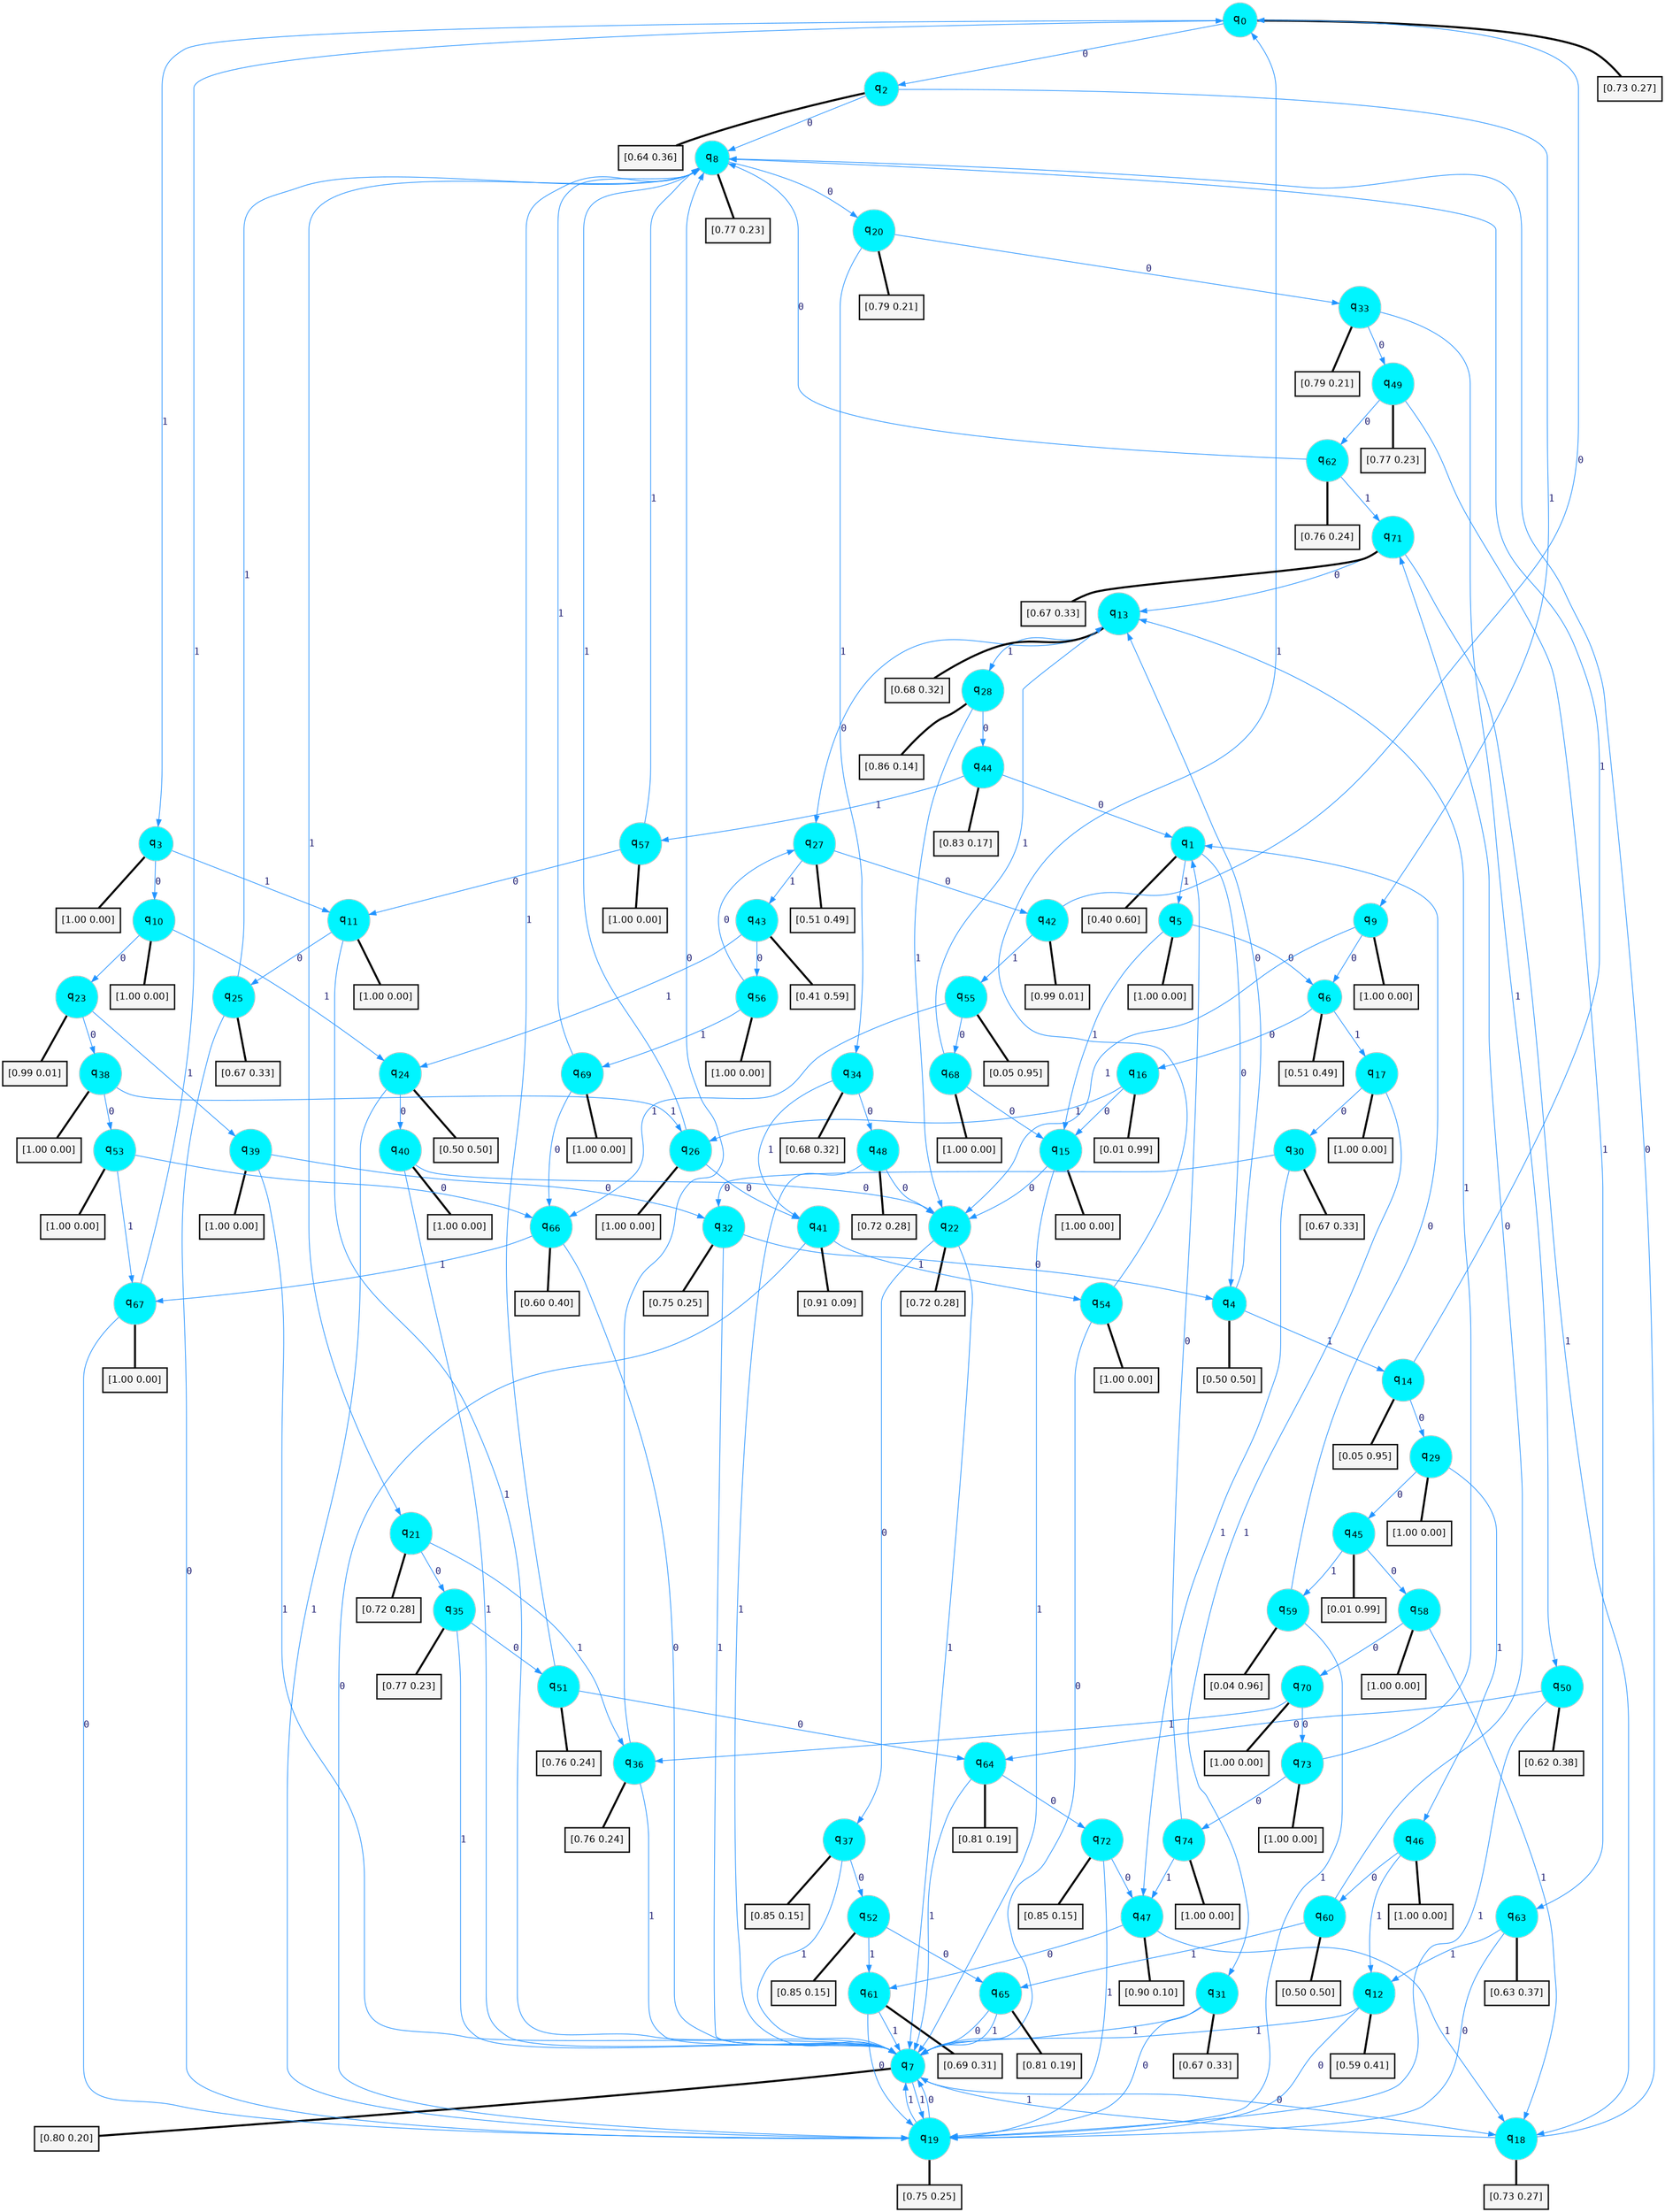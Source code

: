 digraph G {
graph [
bgcolor=transparent, dpi=300, rankdir=TD, size="40,25"];
node [
color=gray, fillcolor=turquoise1, fontcolor=black, fontname=Helvetica, fontsize=16, fontweight=bold, shape=circle, style=filled];
edge [
arrowsize=1, color=dodgerblue1, fontcolor=midnightblue, fontname=courier, fontweight=bold, penwidth=1, style=solid, weight=20];
0[label=<q<SUB>0</SUB>>];
1[label=<q<SUB>1</SUB>>];
2[label=<q<SUB>2</SUB>>];
3[label=<q<SUB>3</SUB>>];
4[label=<q<SUB>4</SUB>>];
5[label=<q<SUB>5</SUB>>];
6[label=<q<SUB>6</SUB>>];
7[label=<q<SUB>7</SUB>>];
8[label=<q<SUB>8</SUB>>];
9[label=<q<SUB>9</SUB>>];
10[label=<q<SUB>10</SUB>>];
11[label=<q<SUB>11</SUB>>];
12[label=<q<SUB>12</SUB>>];
13[label=<q<SUB>13</SUB>>];
14[label=<q<SUB>14</SUB>>];
15[label=<q<SUB>15</SUB>>];
16[label=<q<SUB>16</SUB>>];
17[label=<q<SUB>17</SUB>>];
18[label=<q<SUB>18</SUB>>];
19[label=<q<SUB>19</SUB>>];
20[label=<q<SUB>20</SUB>>];
21[label=<q<SUB>21</SUB>>];
22[label=<q<SUB>22</SUB>>];
23[label=<q<SUB>23</SUB>>];
24[label=<q<SUB>24</SUB>>];
25[label=<q<SUB>25</SUB>>];
26[label=<q<SUB>26</SUB>>];
27[label=<q<SUB>27</SUB>>];
28[label=<q<SUB>28</SUB>>];
29[label=<q<SUB>29</SUB>>];
30[label=<q<SUB>30</SUB>>];
31[label=<q<SUB>31</SUB>>];
32[label=<q<SUB>32</SUB>>];
33[label=<q<SUB>33</SUB>>];
34[label=<q<SUB>34</SUB>>];
35[label=<q<SUB>35</SUB>>];
36[label=<q<SUB>36</SUB>>];
37[label=<q<SUB>37</SUB>>];
38[label=<q<SUB>38</SUB>>];
39[label=<q<SUB>39</SUB>>];
40[label=<q<SUB>40</SUB>>];
41[label=<q<SUB>41</SUB>>];
42[label=<q<SUB>42</SUB>>];
43[label=<q<SUB>43</SUB>>];
44[label=<q<SUB>44</SUB>>];
45[label=<q<SUB>45</SUB>>];
46[label=<q<SUB>46</SUB>>];
47[label=<q<SUB>47</SUB>>];
48[label=<q<SUB>48</SUB>>];
49[label=<q<SUB>49</SUB>>];
50[label=<q<SUB>50</SUB>>];
51[label=<q<SUB>51</SUB>>];
52[label=<q<SUB>52</SUB>>];
53[label=<q<SUB>53</SUB>>];
54[label=<q<SUB>54</SUB>>];
55[label=<q<SUB>55</SUB>>];
56[label=<q<SUB>56</SUB>>];
57[label=<q<SUB>57</SUB>>];
58[label=<q<SUB>58</SUB>>];
59[label=<q<SUB>59</SUB>>];
60[label=<q<SUB>60</SUB>>];
61[label=<q<SUB>61</SUB>>];
62[label=<q<SUB>62</SUB>>];
63[label=<q<SUB>63</SUB>>];
64[label=<q<SUB>64</SUB>>];
65[label=<q<SUB>65</SUB>>];
66[label=<q<SUB>66</SUB>>];
67[label=<q<SUB>67</SUB>>];
68[label=<q<SUB>68</SUB>>];
69[label=<q<SUB>69</SUB>>];
70[label=<q<SUB>70</SUB>>];
71[label=<q<SUB>71</SUB>>];
72[label=<q<SUB>72</SUB>>];
73[label=<q<SUB>73</SUB>>];
74[label=<q<SUB>74</SUB>>];
75[label="[0.73 0.27]", shape=box,fontcolor=black, fontname=Helvetica, fontsize=14, penwidth=2, fillcolor=whitesmoke,color=black];
76[label="[0.40 0.60]", shape=box,fontcolor=black, fontname=Helvetica, fontsize=14, penwidth=2, fillcolor=whitesmoke,color=black];
77[label="[0.64 0.36]", shape=box,fontcolor=black, fontname=Helvetica, fontsize=14, penwidth=2, fillcolor=whitesmoke,color=black];
78[label="[1.00 0.00]", shape=box,fontcolor=black, fontname=Helvetica, fontsize=14, penwidth=2, fillcolor=whitesmoke,color=black];
79[label="[0.50 0.50]", shape=box,fontcolor=black, fontname=Helvetica, fontsize=14, penwidth=2, fillcolor=whitesmoke,color=black];
80[label="[1.00 0.00]", shape=box,fontcolor=black, fontname=Helvetica, fontsize=14, penwidth=2, fillcolor=whitesmoke,color=black];
81[label="[0.51 0.49]", shape=box,fontcolor=black, fontname=Helvetica, fontsize=14, penwidth=2, fillcolor=whitesmoke,color=black];
82[label="[0.80 0.20]", shape=box,fontcolor=black, fontname=Helvetica, fontsize=14, penwidth=2, fillcolor=whitesmoke,color=black];
83[label="[0.77 0.23]", shape=box,fontcolor=black, fontname=Helvetica, fontsize=14, penwidth=2, fillcolor=whitesmoke,color=black];
84[label="[1.00 0.00]", shape=box,fontcolor=black, fontname=Helvetica, fontsize=14, penwidth=2, fillcolor=whitesmoke,color=black];
85[label="[1.00 0.00]", shape=box,fontcolor=black, fontname=Helvetica, fontsize=14, penwidth=2, fillcolor=whitesmoke,color=black];
86[label="[1.00 0.00]", shape=box,fontcolor=black, fontname=Helvetica, fontsize=14, penwidth=2, fillcolor=whitesmoke,color=black];
87[label="[0.59 0.41]", shape=box,fontcolor=black, fontname=Helvetica, fontsize=14, penwidth=2, fillcolor=whitesmoke,color=black];
88[label="[0.68 0.32]", shape=box,fontcolor=black, fontname=Helvetica, fontsize=14, penwidth=2, fillcolor=whitesmoke,color=black];
89[label="[0.05 0.95]", shape=box,fontcolor=black, fontname=Helvetica, fontsize=14, penwidth=2, fillcolor=whitesmoke,color=black];
90[label="[1.00 0.00]", shape=box,fontcolor=black, fontname=Helvetica, fontsize=14, penwidth=2, fillcolor=whitesmoke,color=black];
91[label="[0.01 0.99]", shape=box,fontcolor=black, fontname=Helvetica, fontsize=14, penwidth=2, fillcolor=whitesmoke,color=black];
92[label="[1.00 0.00]", shape=box,fontcolor=black, fontname=Helvetica, fontsize=14, penwidth=2, fillcolor=whitesmoke,color=black];
93[label="[0.73 0.27]", shape=box,fontcolor=black, fontname=Helvetica, fontsize=14, penwidth=2, fillcolor=whitesmoke,color=black];
94[label="[0.75 0.25]", shape=box,fontcolor=black, fontname=Helvetica, fontsize=14, penwidth=2, fillcolor=whitesmoke,color=black];
95[label="[0.79 0.21]", shape=box,fontcolor=black, fontname=Helvetica, fontsize=14, penwidth=2, fillcolor=whitesmoke,color=black];
96[label="[0.72 0.28]", shape=box,fontcolor=black, fontname=Helvetica, fontsize=14, penwidth=2, fillcolor=whitesmoke,color=black];
97[label="[0.72 0.28]", shape=box,fontcolor=black, fontname=Helvetica, fontsize=14, penwidth=2, fillcolor=whitesmoke,color=black];
98[label="[0.99 0.01]", shape=box,fontcolor=black, fontname=Helvetica, fontsize=14, penwidth=2, fillcolor=whitesmoke,color=black];
99[label="[0.50 0.50]", shape=box,fontcolor=black, fontname=Helvetica, fontsize=14, penwidth=2, fillcolor=whitesmoke,color=black];
100[label="[0.67 0.33]", shape=box,fontcolor=black, fontname=Helvetica, fontsize=14, penwidth=2, fillcolor=whitesmoke,color=black];
101[label="[1.00 0.00]", shape=box,fontcolor=black, fontname=Helvetica, fontsize=14, penwidth=2, fillcolor=whitesmoke,color=black];
102[label="[0.51 0.49]", shape=box,fontcolor=black, fontname=Helvetica, fontsize=14, penwidth=2, fillcolor=whitesmoke,color=black];
103[label="[0.86 0.14]", shape=box,fontcolor=black, fontname=Helvetica, fontsize=14, penwidth=2, fillcolor=whitesmoke,color=black];
104[label="[1.00 0.00]", shape=box,fontcolor=black, fontname=Helvetica, fontsize=14, penwidth=2, fillcolor=whitesmoke,color=black];
105[label="[0.67 0.33]", shape=box,fontcolor=black, fontname=Helvetica, fontsize=14, penwidth=2, fillcolor=whitesmoke,color=black];
106[label="[0.67 0.33]", shape=box,fontcolor=black, fontname=Helvetica, fontsize=14, penwidth=2, fillcolor=whitesmoke,color=black];
107[label="[0.75 0.25]", shape=box,fontcolor=black, fontname=Helvetica, fontsize=14, penwidth=2, fillcolor=whitesmoke,color=black];
108[label="[0.79 0.21]", shape=box,fontcolor=black, fontname=Helvetica, fontsize=14, penwidth=2, fillcolor=whitesmoke,color=black];
109[label="[0.68 0.32]", shape=box,fontcolor=black, fontname=Helvetica, fontsize=14, penwidth=2, fillcolor=whitesmoke,color=black];
110[label="[0.77 0.23]", shape=box,fontcolor=black, fontname=Helvetica, fontsize=14, penwidth=2, fillcolor=whitesmoke,color=black];
111[label="[0.76 0.24]", shape=box,fontcolor=black, fontname=Helvetica, fontsize=14, penwidth=2, fillcolor=whitesmoke,color=black];
112[label="[0.85 0.15]", shape=box,fontcolor=black, fontname=Helvetica, fontsize=14, penwidth=2, fillcolor=whitesmoke,color=black];
113[label="[1.00 0.00]", shape=box,fontcolor=black, fontname=Helvetica, fontsize=14, penwidth=2, fillcolor=whitesmoke,color=black];
114[label="[1.00 0.00]", shape=box,fontcolor=black, fontname=Helvetica, fontsize=14, penwidth=2, fillcolor=whitesmoke,color=black];
115[label="[1.00 0.00]", shape=box,fontcolor=black, fontname=Helvetica, fontsize=14, penwidth=2, fillcolor=whitesmoke,color=black];
116[label="[0.91 0.09]", shape=box,fontcolor=black, fontname=Helvetica, fontsize=14, penwidth=2, fillcolor=whitesmoke,color=black];
117[label="[0.99 0.01]", shape=box,fontcolor=black, fontname=Helvetica, fontsize=14, penwidth=2, fillcolor=whitesmoke,color=black];
118[label="[0.41 0.59]", shape=box,fontcolor=black, fontname=Helvetica, fontsize=14, penwidth=2, fillcolor=whitesmoke,color=black];
119[label="[0.83 0.17]", shape=box,fontcolor=black, fontname=Helvetica, fontsize=14, penwidth=2, fillcolor=whitesmoke,color=black];
120[label="[0.01 0.99]", shape=box,fontcolor=black, fontname=Helvetica, fontsize=14, penwidth=2, fillcolor=whitesmoke,color=black];
121[label="[1.00 0.00]", shape=box,fontcolor=black, fontname=Helvetica, fontsize=14, penwidth=2, fillcolor=whitesmoke,color=black];
122[label="[0.90 0.10]", shape=box,fontcolor=black, fontname=Helvetica, fontsize=14, penwidth=2, fillcolor=whitesmoke,color=black];
123[label="[0.72 0.28]", shape=box,fontcolor=black, fontname=Helvetica, fontsize=14, penwidth=2, fillcolor=whitesmoke,color=black];
124[label="[0.77 0.23]", shape=box,fontcolor=black, fontname=Helvetica, fontsize=14, penwidth=2, fillcolor=whitesmoke,color=black];
125[label="[0.62 0.38]", shape=box,fontcolor=black, fontname=Helvetica, fontsize=14, penwidth=2, fillcolor=whitesmoke,color=black];
126[label="[0.76 0.24]", shape=box,fontcolor=black, fontname=Helvetica, fontsize=14, penwidth=2, fillcolor=whitesmoke,color=black];
127[label="[0.85 0.15]", shape=box,fontcolor=black, fontname=Helvetica, fontsize=14, penwidth=2, fillcolor=whitesmoke,color=black];
128[label="[1.00 0.00]", shape=box,fontcolor=black, fontname=Helvetica, fontsize=14, penwidth=2, fillcolor=whitesmoke,color=black];
129[label="[1.00 0.00]", shape=box,fontcolor=black, fontname=Helvetica, fontsize=14, penwidth=2, fillcolor=whitesmoke,color=black];
130[label="[0.05 0.95]", shape=box,fontcolor=black, fontname=Helvetica, fontsize=14, penwidth=2, fillcolor=whitesmoke,color=black];
131[label="[1.00 0.00]", shape=box,fontcolor=black, fontname=Helvetica, fontsize=14, penwidth=2, fillcolor=whitesmoke,color=black];
132[label="[1.00 0.00]", shape=box,fontcolor=black, fontname=Helvetica, fontsize=14, penwidth=2, fillcolor=whitesmoke,color=black];
133[label="[1.00 0.00]", shape=box,fontcolor=black, fontname=Helvetica, fontsize=14, penwidth=2, fillcolor=whitesmoke,color=black];
134[label="[0.04 0.96]", shape=box,fontcolor=black, fontname=Helvetica, fontsize=14, penwidth=2, fillcolor=whitesmoke,color=black];
135[label="[0.50 0.50]", shape=box,fontcolor=black, fontname=Helvetica, fontsize=14, penwidth=2, fillcolor=whitesmoke,color=black];
136[label="[0.69 0.31]", shape=box,fontcolor=black, fontname=Helvetica, fontsize=14, penwidth=2, fillcolor=whitesmoke,color=black];
137[label="[0.76 0.24]", shape=box,fontcolor=black, fontname=Helvetica, fontsize=14, penwidth=2, fillcolor=whitesmoke,color=black];
138[label="[0.63 0.37]", shape=box,fontcolor=black, fontname=Helvetica, fontsize=14, penwidth=2, fillcolor=whitesmoke,color=black];
139[label="[0.81 0.19]", shape=box,fontcolor=black, fontname=Helvetica, fontsize=14, penwidth=2, fillcolor=whitesmoke,color=black];
140[label="[0.81 0.19]", shape=box,fontcolor=black, fontname=Helvetica, fontsize=14, penwidth=2, fillcolor=whitesmoke,color=black];
141[label="[0.60 0.40]", shape=box,fontcolor=black, fontname=Helvetica, fontsize=14, penwidth=2, fillcolor=whitesmoke,color=black];
142[label="[1.00 0.00]", shape=box,fontcolor=black, fontname=Helvetica, fontsize=14, penwidth=2, fillcolor=whitesmoke,color=black];
143[label="[1.00 0.00]", shape=box,fontcolor=black, fontname=Helvetica, fontsize=14, penwidth=2, fillcolor=whitesmoke,color=black];
144[label="[1.00 0.00]", shape=box,fontcolor=black, fontname=Helvetica, fontsize=14, penwidth=2, fillcolor=whitesmoke,color=black];
145[label="[1.00 0.00]", shape=box,fontcolor=black, fontname=Helvetica, fontsize=14, penwidth=2, fillcolor=whitesmoke,color=black];
146[label="[0.67 0.33]", shape=box,fontcolor=black, fontname=Helvetica, fontsize=14, penwidth=2, fillcolor=whitesmoke,color=black];
147[label="[0.85 0.15]", shape=box,fontcolor=black, fontname=Helvetica, fontsize=14, penwidth=2, fillcolor=whitesmoke,color=black];
148[label="[1.00 0.00]", shape=box,fontcolor=black, fontname=Helvetica, fontsize=14, penwidth=2, fillcolor=whitesmoke,color=black];
149[label="[1.00 0.00]", shape=box,fontcolor=black, fontname=Helvetica, fontsize=14, penwidth=2, fillcolor=whitesmoke,color=black];
0->2 [label=0];
0->3 [label=1];
0->75 [arrowhead=none, penwidth=3,color=black];
1->4 [label=0];
1->5 [label=1];
1->76 [arrowhead=none, penwidth=3,color=black];
2->8 [label=0];
2->9 [label=1];
2->77 [arrowhead=none, penwidth=3,color=black];
3->10 [label=0];
3->11 [label=1];
3->78 [arrowhead=none, penwidth=3,color=black];
4->13 [label=0];
4->14 [label=1];
4->79 [arrowhead=none, penwidth=3,color=black];
5->6 [label=0];
5->15 [label=1];
5->80 [arrowhead=none, penwidth=3,color=black];
6->16 [label=0];
6->17 [label=1];
6->81 [arrowhead=none, penwidth=3,color=black];
7->18 [label=0];
7->19 [label=1];
7->82 [arrowhead=none, penwidth=3,color=black];
8->20 [label=0];
8->21 [label=1];
8->83 [arrowhead=none, penwidth=3,color=black];
9->6 [label=0];
9->22 [label=1];
9->84 [arrowhead=none, penwidth=3,color=black];
10->23 [label=0];
10->24 [label=1];
10->85 [arrowhead=none, penwidth=3,color=black];
11->25 [label=0];
11->7 [label=1];
11->86 [arrowhead=none, penwidth=3,color=black];
12->19 [label=0];
12->7 [label=1];
12->87 [arrowhead=none, penwidth=3,color=black];
13->27 [label=0];
13->28 [label=1];
13->88 [arrowhead=none, penwidth=3,color=black];
14->29 [label=0];
14->8 [label=1];
14->89 [arrowhead=none, penwidth=3,color=black];
15->22 [label=0];
15->7 [label=1];
15->90 [arrowhead=none, penwidth=3,color=black];
16->15 [label=0];
16->26 [label=1];
16->91 [arrowhead=none, penwidth=3,color=black];
17->30 [label=0];
17->31 [label=1];
17->92 [arrowhead=none, penwidth=3,color=black];
18->8 [label=0];
18->7 [label=1];
18->93 [arrowhead=none, penwidth=3,color=black];
19->7 [label=0];
19->7 [label=1];
19->94 [arrowhead=none, penwidth=3,color=black];
20->33 [label=0];
20->34 [label=1];
20->95 [arrowhead=none, penwidth=3,color=black];
21->35 [label=0];
21->36 [label=1];
21->96 [arrowhead=none, penwidth=3,color=black];
22->37 [label=0];
22->7 [label=1];
22->97 [arrowhead=none, penwidth=3,color=black];
23->38 [label=0];
23->39 [label=1];
23->98 [arrowhead=none, penwidth=3,color=black];
24->40 [label=0];
24->19 [label=1];
24->99 [arrowhead=none, penwidth=3,color=black];
25->19 [label=0];
25->8 [label=1];
25->100 [arrowhead=none, penwidth=3,color=black];
26->41 [label=0];
26->8 [label=1];
26->101 [arrowhead=none, penwidth=3,color=black];
27->42 [label=0];
27->43 [label=1];
27->102 [arrowhead=none, penwidth=3,color=black];
28->44 [label=0];
28->22 [label=1];
28->103 [arrowhead=none, penwidth=3,color=black];
29->45 [label=0];
29->46 [label=1];
29->104 [arrowhead=none, penwidth=3,color=black];
30->32 [label=0];
30->47 [label=1];
30->105 [arrowhead=none, penwidth=3,color=black];
31->19 [label=0];
31->7 [label=1];
31->106 [arrowhead=none, penwidth=3,color=black];
32->4 [label=0];
32->7 [label=1];
32->107 [arrowhead=none, penwidth=3,color=black];
33->49 [label=0];
33->50 [label=1];
33->108 [arrowhead=none, penwidth=3,color=black];
34->48 [label=0];
34->41 [label=1];
34->109 [arrowhead=none, penwidth=3,color=black];
35->51 [label=0];
35->7 [label=1];
35->110 [arrowhead=none, penwidth=3,color=black];
36->8 [label=0];
36->7 [label=1];
36->111 [arrowhead=none, penwidth=3,color=black];
37->52 [label=0];
37->7 [label=1];
37->112 [arrowhead=none, penwidth=3,color=black];
38->53 [label=0];
38->26 [label=1];
38->113 [arrowhead=none, penwidth=3,color=black];
39->32 [label=0];
39->7 [label=1];
39->114 [arrowhead=none, penwidth=3,color=black];
40->22 [label=0];
40->7 [label=1];
40->115 [arrowhead=none, penwidth=3,color=black];
41->19 [label=0];
41->54 [label=1];
41->116 [arrowhead=none, penwidth=3,color=black];
42->0 [label=0];
42->55 [label=1];
42->117 [arrowhead=none, penwidth=3,color=black];
43->56 [label=0];
43->24 [label=1];
43->118 [arrowhead=none, penwidth=3,color=black];
44->1 [label=0];
44->57 [label=1];
44->119 [arrowhead=none, penwidth=3,color=black];
45->58 [label=0];
45->59 [label=1];
45->120 [arrowhead=none, penwidth=3,color=black];
46->60 [label=0];
46->12 [label=1];
46->121 [arrowhead=none, penwidth=3,color=black];
47->61 [label=0];
47->18 [label=1];
47->122 [arrowhead=none, penwidth=3,color=black];
48->22 [label=0];
48->7 [label=1];
48->123 [arrowhead=none, penwidth=3,color=black];
49->62 [label=0];
49->63 [label=1];
49->124 [arrowhead=none, penwidth=3,color=black];
50->64 [label=0];
50->19 [label=1];
50->125 [arrowhead=none, penwidth=3,color=black];
51->64 [label=0];
51->8 [label=1];
51->126 [arrowhead=none, penwidth=3,color=black];
52->65 [label=0];
52->61 [label=1];
52->127 [arrowhead=none, penwidth=3,color=black];
53->66 [label=0];
53->67 [label=1];
53->128 [arrowhead=none, penwidth=3,color=black];
54->7 [label=0];
54->0 [label=1];
54->129 [arrowhead=none, penwidth=3,color=black];
55->68 [label=0];
55->66 [label=1];
55->130 [arrowhead=none, penwidth=3,color=black];
56->27 [label=0];
56->69 [label=1];
56->131 [arrowhead=none, penwidth=3,color=black];
57->11 [label=0];
57->8 [label=1];
57->132 [arrowhead=none, penwidth=3,color=black];
58->70 [label=0];
58->18 [label=1];
58->133 [arrowhead=none, penwidth=3,color=black];
59->1 [label=0];
59->19 [label=1];
59->134 [arrowhead=none, penwidth=3,color=black];
60->71 [label=0];
60->65 [label=1];
60->135 [arrowhead=none, penwidth=3,color=black];
61->19 [label=0];
61->7 [label=1];
61->136 [arrowhead=none, penwidth=3,color=black];
62->8 [label=0];
62->71 [label=1];
62->137 [arrowhead=none, penwidth=3,color=black];
63->19 [label=0];
63->12 [label=1];
63->138 [arrowhead=none, penwidth=3,color=black];
64->72 [label=0];
64->7 [label=1];
64->139 [arrowhead=none, penwidth=3,color=black];
65->7 [label=0];
65->7 [label=1];
65->140 [arrowhead=none, penwidth=3,color=black];
66->7 [label=0];
66->67 [label=1];
66->141 [arrowhead=none, penwidth=3,color=black];
67->19 [label=0];
67->0 [label=1];
67->142 [arrowhead=none, penwidth=3,color=black];
68->15 [label=0];
68->13 [label=1];
68->143 [arrowhead=none, penwidth=3,color=black];
69->66 [label=0];
69->8 [label=1];
69->144 [arrowhead=none, penwidth=3,color=black];
70->73 [label=0];
70->36 [label=1];
70->145 [arrowhead=none, penwidth=3,color=black];
71->13 [label=0];
71->18 [label=1];
71->146 [arrowhead=none, penwidth=3,color=black];
72->47 [label=0];
72->19 [label=1];
72->147 [arrowhead=none, penwidth=3,color=black];
73->74 [label=0];
73->13 [label=1];
73->148 [arrowhead=none, penwidth=3,color=black];
74->1 [label=0];
74->47 [label=1];
74->149 [arrowhead=none, penwidth=3,color=black];
}
